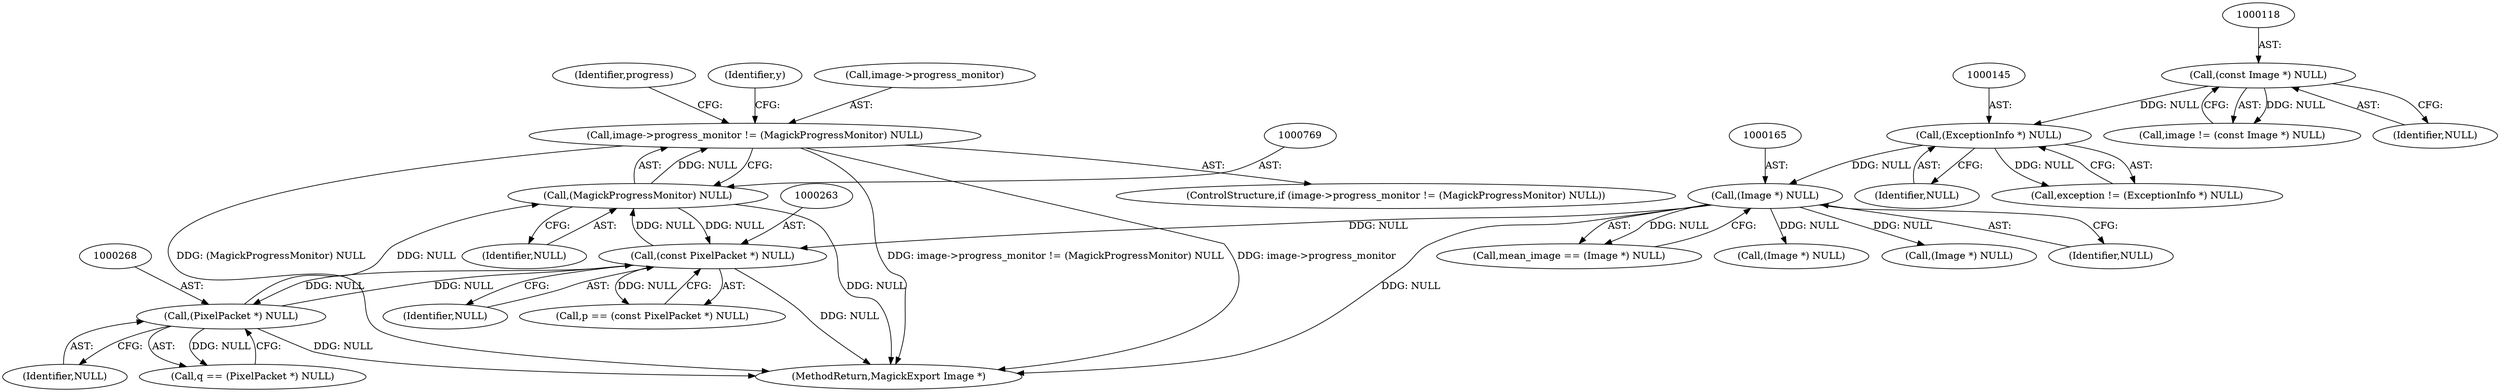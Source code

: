 digraph "0_ImageMagick6_b522d2d857d2f75b659936b59b0da9df1682c256@pointer" {
"1000764" [label="(Call,image->progress_monitor != (MagickProgressMonitor) NULL)"];
"1000768" [label="(Call,(MagickProgressMonitor) NULL)"];
"1000267" [label="(Call,(PixelPacket *) NULL)"];
"1000262" [label="(Call,(const PixelPacket *) NULL)"];
"1000164" [label="(Call,(Image *) NULL)"];
"1000144" [label="(Call,(ExceptionInfo *) NULL)"];
"1000117" [label="(Call,(const Image *) NULL)"];
"1000774" [label="(Identifier,progress)"];
"1000142" [label="(Call,exception != (ExceptionInfo *) NULL)"];
"1000269" [label="(Identifier,NULL)"];
"1000267" [label="(Call,(PixelPacket *) NULL)"];
"1000264" [label="(Identifier,NULL)"];
"1000764" [label="(Call,image->progress_monitor != (MagickProgressMonitor) NULL)"];
"1000119" [label="(Identifier,NULL)"];
"1000265" [label="(Call,q == (PixelPacket *) NULL)"];
"1000768" [label="(Call,(MagickProgressMonitor) NULL)"];
"1000162" [label="(Call,mean_image == (Image *) NULL)"];
"1000805" [label="(MethodReturn,MagickExport Image *)"];
"1000262" [label="(Call,(const PixelPacket *) NULL)"];
"1000115" [label="(Call,image != (const Image *) NULL)"];
"1000144" [label="(Call,(ExceptionInfo *) NULL)"];
"1000189" [label="(Call,(Image *) NULL)"];
"1000260" [label="(Call,p == (const PixelPacket *) NULL)"];
"1000117" [label="(Call,(const Image *) NULL)"];
"1000763" [label="(ControlStructure,if (image->progress_monitor != (MagickProgressMonitor) NULL))"];
"1000168" [label="(Call,(Image *) NULL)"];
"1000166" [label="(Identifier,NULL)"];
"1000225" [label="(Identifier,y)"];
"1000164" [label="(Call,(Image *) NULL)"];
"1000765" [label="(Call,image->progress_monitor)"];
"1000770" [label="(Identifier,NULL)"];
"1000146" [label="(Identifier,NULL)"];
"1000764" -> "1000763"  [label="AST: "];
"1000764" -> "1000768"  [label="CFG: "];
"1000765" -> "1000764"  [label="AST: "];
"1000768" -> "1000764"  [label="AST: "];
"1000774" -> "1000764"  [label="CFG: "];
"1000225" -> "1000764"  [label="CFG: "];
"1000764" -> "1000805"  [label="DDG: image->progress_monitor != (MagickProgressMonitor) NULL"];
"1000764" -> "1000805"  [label="DDG: image->progress_monitor"];
"1000764" -> "1000805"  [label="DDG: (MagickProgressMonitor) NULL"];
"1000768" -> "1000764"  [label="DDG: NULL"];
"1000768" -> "1000770"  [label="CFG: "];
"1000769" -> "1000768"  [label="AST: "];
"1000770" -> "1000768"  [label="AST: "];
"1000768" -> "1000805"  [label="DDG: NULL"];
"1000768" -> "1000262"  [label="DDG: NULL"];
"1000267" -> "1000768"  [label="DDG: NULL"];
"1000262" -> "1000768"  [label="DDG: NULL"];
"1000267" -> "1000265"  [label="AST: "];
"1000267" -> "1000269"  [label="CFG: "];
"1000268" -> "1000267"  [label="AST: "];
"1000269" -> "1000267"  [label="AST: "];
"1000265" -> "1000267"  [label="CFG: "];
"1000267" -> "1000805"  [label="DDG: NULL"];
"1000267" -> "1000262"  [label="DDG: NULL"];
"1000267" -> "1000265"  [label="DDG: NULL"];
"1000262" -> "1000267"  [label="DDG: NULL"];
"1000262" -> "1000260"  [label="AST: "];
"1000262" -> "1000264"  [label="CFG: "];
"1000263" -> "1000262"  [label="AST: "];
"1000264" -> "1000262"  [label="AST: "];
"1000260" -> "1000262"  [label="CFG: "];
"1000262" -> "1000805"  [label="DDG: NULL"];
"1000262" -> "1000260"  [label="DDG: NULL"];
"1000164" -> "1000262"  [label="DDG: NULL"];
"1000164" -> "1000162"  [label="AST: "];
"1000164" -> "1000166"  [label="CFG: "];
"1000165" -> "1000164"  [label="AST: "];
"1000166" -> "1000164"  [label="AST: "];
"1000162" -> "1000164"  [label="CFG: "];
"1000164" -> "1000805"  [label="DDG: NULL"];
"1000164" -> "1000162"  [label="DDG: NULL"];
"1000144" -> "1000164"  [label="DDG: NULL"];
"1000164" -> "1000168"  [label="DDG: NULL"];
"1000164" -> "1000189"  [label="DDG: NULL"];
"1000144" -> "1000142"  [label="AST: "];
"1000144" -> "1000146"  [label="CFG: "];
"1000145" -> "1000144"  [label="AST: "];
"1000146" -> "1000144"  [label="AST: "];
"1000142" -> "1000144"  [label="CFG: "];
"1000144" -> "1000142"  [label="DDG: NULL"];
"1000117" -> "1000144"  [label="DDG: NULL"];
"1000117" -> "1000115"  [label="AST: "];
"1000117" -> "1000119"  [label="CFG: "];
"1000118" -> "1000117"  [label="AST: "];
"1000119" -> "1000117"  [label="AST: "];
"1000115" -> "1000117"  [label="CFG: "];
"1000117" -> "1000115"  [label="DDG: NULL"];
}
